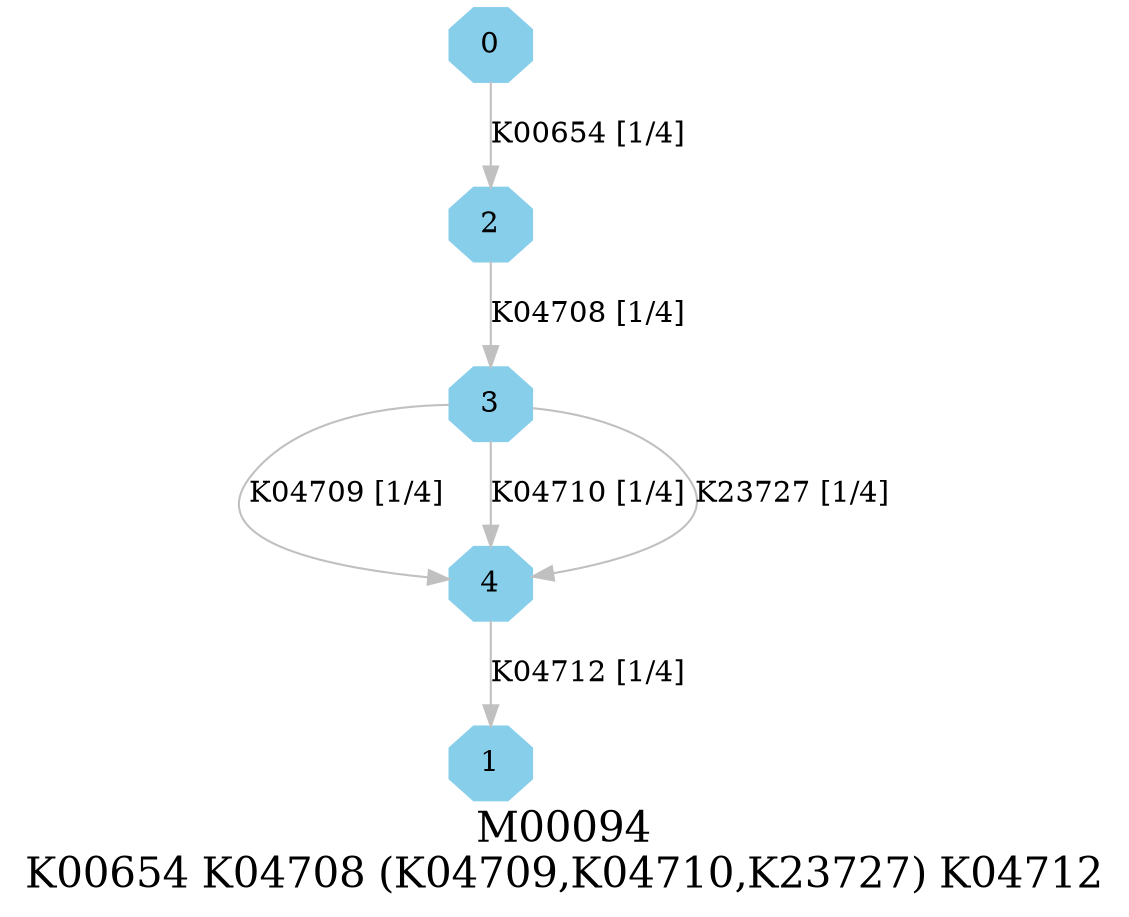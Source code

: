 digraph G {
graph [label="M00094
K00654 K04708 (K04709,K04710,K23727) K04712",fontsize=20];
node [shape=box,style=filled];
edge [len=3,color=grey];
{node [width=.3,height=.3,shape=octagon,style=filled,color=skyblue] 0 1 2 3 4 }
0 -> 2 [label="K00654 [1/4]"];
2 -> 3 [label="K04708 [1/4]"];
3 -> 4 [label="K04709 [1/4]"];
3 -> 4 [label="K04710 [1/4]"];
3 -> 4 [label="K23727 [1/4]"];
4 -> 1 [label="K04712 [1/4]"];
}